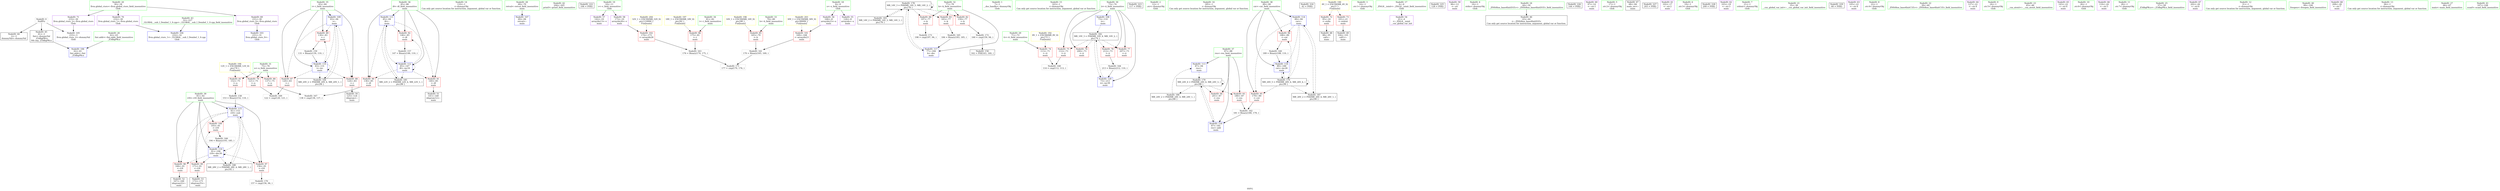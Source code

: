 digraph "SVFG" {
	label="SVFG";

	Node0x5622004cec90 [shape=record,color=grey,label="{NodeID: 0\nNullPtr}"];
	Node0x5622004cec90 -> Node0x5622004da1b0[style=solid];
	Node0x5622004cec90 -> Node0x5622004da2b0[style=solid];
	Node0x5622004cec90 -> Node0x5622004dad00[style=solid];
	Node0x5622004da620 [shape=record,color=red,label="{NodeID: 97\n156\<--91\n\<--i18\nmain\n}"];
	Node0x5622004da620 -> Node0x5622004e38f0[style=solid];
	Node0x5622004cf060 [shape=record,color=green,label="{NodeID: 14\n110\<--1\n\<--dummyObj\nCan only get source location for instruction, argument, global var or function.}"];
	Node0x5622004ddec0 [shape=record,color=yellow,style=double,label="{NodeID: 194\n12V_1 = ENCHI(MR_12V_0)\npts\{76 \}\nFun[main]}"];
	Node0x5622004ddec0 -> Node0x5622004dcf30[style=dashed];
	Node0x5622004ddec0 -> Node0x5622004dd000[style=dashed];
	Node0x5622004ddec0 -> Node0x5622004dd0d0[style=dashed];
	Node0x5622004db210 [shape=record,color=blue,label="{NodeID: 111\n85\<--94\ni8\<--\nmain\n}"];
	Node0x5622004db210 -> Node0x5622004dd820[style=dashed];
	Node0x5622004db210 -> Node0x5622004dd8f0[style=dashed];
	Node0x5622004db210 -> Node0x5622004dd9c0[style=dashed];
	Node0x5622004db210 -> Node0x5622004db2e0[style=dashed];
	Node0x5622004db210 -> Node0x5622004ec380[style=dashed];
	Node0x5622004d93f0 [shape=record,color=green,label="{NodeID: 28\n69\<--70\nretval\<--retval_field_insensitive\nmain\n}"];
	Node0x5622004d93f0 -> Node0x5622004daed0[style=solid];
	Node0x5622004d9fb0 [shape=record,color=green,label="{NodeID: 42\n204\<--205\nprintf\<--printf_field_insensitive\n}"];
	Node0x5622004f9b80 [shape=record,color=black,label="{NodeID: 222\n106 = PHI()\n}"];
	Node0x5622004dbbf0 [shape=record,color=purple,label="{NodeID: 56\n168\<--8\narrayidx23\<--x\nmain\n}"];
	Node0x5622004dbbf0 -> Node0x5622004da960[style=solid];
	Node0x5622004dc780 [shape=record,color=purple,label="{NodeID: 70\n232\<--30\nllvm.global_ctors_1\<--llvm.global_ctors\nGlob }"];
	Node0x5622004dc780 -> Node0x5622004dac00[style=solid];
	Node0x5622004e3470 [shape=record,color=grey,label="{NodeID: 167\n138 = cmp(136, 137, )\n}"];
	Node0x5622004dd340 [shape=record,color=red,label="{NodeID: 84\n197\<--77\n\<--k\nmain\n}"];
	Node0x5622004dd340 -> Node0x5622004e3d70[style=solid];
	Node0x5622004cf570 [shape=record,color=green,label="{NodeID: 1\n7\<--1\n__dso_handle\<--dummyObj\nGlob }"];
	Node0x5622004da6f0 [shape=record,color=red,label="{NodeID: 98\n166\<--91\n\<--i18\nmain\n}"];
	Node0x5622004da6f0 -> Node0x5622004db8b0[style=solid];
	Node0x5622004cf130 [shape=record,color=green,label="{NodeID: 15\n163\<--1\n\<--dummyObj\nCan only get source location for instruction, argument, global var or function.}"];
	Node0x5622004db2e0 [shape=record,color=blue,label="{NodeID: 112\n85\<--147\ni8\<--inc16\nmain\n}"];
	Node0x5622004db2e0 -> Node0x5622004dd820[style=dashed];
	Node0x5622004db2e0 -> Node0x5622004dd8f0[style=dashed];
	Node0x5622004db2e0 -> Node0x5622004dd9c0[style=dashed];
	Node0x5622004db2e0 -> Node0x5622004db2e0[style=dashed];
	Node0x5622004db2e0 -> Node0x5622004ec380[style=dashed];
	Node0x5622004d94c0 [shape=record,color=green,label="{NodeID: 29\n71\<--72\ntt\<--tt_field_insensitive\nmain\n}"];
	Node0x5622004d94c0 -> Node0x5622004dcb20[style=solid];
	Node0x5622004da0b0 [shape=record,color=green,label="{NodeID: 43\n32\<--227\n_GLOBAL__sub_I_Dembel_1_0.cpp\<--_GLOBAL__sub_I_Dembel_1_0.cpp_field_insensitive\n}"];
	Node0x5622004da0b0 -> Node0x5622004dac00[style=solid];
	Node0x5622004f9c80 [shape=record,color=black,label="{NodeID: 223\n117 = PHI()\n}"];
	Node0x5622004dbcc0 [shape=record,color=purple,label="{NodeID: 57\n142\<--10\narrayidx13\<--v\nmain\n}"];
	Node0x5622004dc880 [shape=record,color=purple,label="{NodeID: 71\n233\<--30\nllvm.global_ctors_2\<--llvm.global_ctors\nGlob }"];
	Node0x5622004dc880 -> Node0x5622004dad00[style=solid];
	Node0x5622004e35f0 [shape=record,color=grey,label="{NodeID: 168\n114 = cmp(112, 113, )\n}"];
	Node0x5622004dd410 [shape=record,color=red,label="{NodeID: 85\n165\<--79\n\<--b\nmain\n}"];
	Node0x5622004dd410 -> Node0x5622004e2b70[style=solid];
	Node0x5622004cda00 [shape=record,color=green,label="{NodeID: 2\n12\<--1\n.str\<--dummyObj\nGlob }"];
	Node0x5622004eb480 [shape=record,color=black,label="{NodeID: 182\nMR_10V_3 = PHI(MR_10V_4, MR_10V_2, )\npts\{74 \}\n}"];
	Node0x5622004eb480 -> Node0x5622004dcbf0[style=dashed];
	Node0x5622004eb480 -> Node0x5622004dccc0[style=dashed];
	Node0x5622004eb480 -> Node0x5622004dcd90[style=dashed];
	Node0x5622004eb480 -> Node0x5622004dce60[style=dashed];
	Node0x5622004eb480 -> Node0x5622004e0130[style=dashed];
	Node0x5622004da7c0 [shape=record,color=red,label="{NodeID: 99\n171\<--91\n\<--i18\nmain\n}"];
	Node0x5622004da7c0 -> Node0x5622004db980[style=solid];
	Node0x5622004cf200 [shape=record,color=green,label="{NodeID: 16\n185\<--1\n\<--dummyObj\nCan only get source location for instruction, argument, global var or function.}"];
	Node0x5622004de080 [shape=record,color=yellow,style=double,label="{NodeID: 196\n16V_1 = ENCHI(MR_16V_0)\npts\{80 \}\nFun[main]}"];
	Node0x5622004de080 -> Node0x5622004dd410[style=dashed];
	Node0x5622004db3b0 [shape=record,color=blue,label="{NodeID: 113\n87\<--94\nres\<--\nmain\n}"];
	Node0x5622004db3b0 -> Node0x5622004ea580[style=dashed];
	Node0x5622004d9590 [shape=record,color=green,label="{NodeID: 30\n73\<--74\nii\<--ii_field_insensitive\nmain\n}"];
	Node0x5622004d9590 -> Node0x5622004dcbf0[style=solid];
	Node0x5622004d9590 -> Node0x5622004dccc0[style=solid];
	Node0x5622004d9590 -> Node0x5622004dcd90[style=solid];
	Node0x5622004d9590 -> Node0x5622004dce60[style=solid];
	Node0x5622004d9590 -> Node0x5622004dafa0[style=solid];
	Node0x5622004d9590 -> Node0x5622004e0130[style=solid];
	Node0x5622004da1b0 [shape=record,color=black,label="{NodeID: 44\n2\<--3\ndummyVal\<--dummyVal\n}"];
	Node0x5622004f9d80 [shape=record,color=black,label="{NodeID: 224\n42 = PHI()\n}"];
	Node0x5622004dbd90 [shape=record,color=purple,label="{NodeID: 58\n173\<--10\narrayidx26\<--v\nmain\n}"];
	Node0x5622004dbd90 -> Node0x5622004daa30[style=solid];
	Node0x5622004dc980 [shape=record,color=red,label="{NodeID: 72\n95\<--16\n\<--stdin\nmain\n}"];
	Node0x5622004dc980 -> Node0x5622004db570[style=solid];
	Node0x5622004e3770 [shape=record,color=grey,label="{NodeID: 169\n122 = cmp(120, 121, )\n}"];
	Node0x5622004dd4e0 [shape=record,color=red,label="{NodeID: 86\n175\<--81\n\<--t\nmain\n}"];
	Node0x5622004dd4e0 -> Node0x5622004e2e70[style=solid];
	Node0x5622004ce320 [shape=record,color=green,label="{NodeID: 3\n14\<--1\n.str.1\<--dummyObj\nGlob }"];
	Node0x5622004eb980 [shape=record,color=black,label="{NodeID: 183\nMR_14V_2 = PHI(MR_14V_3, MR_14V_1, )\npts\{78 \}\n}"];
	Node0x5622004eb980 -> Node0x5622004ea080[style=dashed];
	Node0x5622004da890 [shape=record,color=red,label="{NodeID: 100\n193\<--91\n\<--i18\nmain\n}"];
	Node0x5622004da890 -> Node0x5622004e32f0[style=solid];
	Node0x5622004d8d50 [shape=record,color=green,label="{NodeID: 17\n4\<--6\n_ZStL8__ioinit\<--_ZStL8__ioinit_field_insensitive\nGlob }"];
	Node0x5622004d8d50 -> Node0x5622004dba50[style=solid];
	Node0x5622004de160 [shape=record,color=yellow,style=double,label="{NodeID: 197\n18V_1 = ENCHI(MR_18V_0)\npts\{82 \}\nFun[main]}"];
	Node0x5622004de160 -> Node0x5622004dd4e0[style=dashed];
	Node0x5622004db480 [shape=record,color=blue,label="{NodeID: 114\n89\<--94\ncnt\<--\nmain\n}"];
	Node0x5622004db480 -> Node0x5622004ddc30[style=dashed];
	Node0x5622004db480 -> Node0x5622004da550[style=dashed];
	Node0x5622004db480 -> Node0x5622004dff90[style=dashed];
	Node0x5622004db480 -> Node0x5622004e9680[style=dashed];
	Node0x5622004db480 -> Node0x5622004ecd80[style=dashed];
	Node0x5622004d9660 [shape=record,color=green,label="{NodeID: 31\n75\<--76\nn\<--n_field_insensitive\nmain\n}"];
	Node0x5622004d9660 -> Node0x5622004dcf30[style=solid];
	Node0x5622004d9660 -> Node0x5622004dd000[style=solid];
	Node0x5622004d9660 -> Node0x5622004dd0d0[style=solid];
	Node0x5622004da2b0 [shape=record,color=black,label="{NodeID: 45\n61\<--3\nfmt\<--dummyVal\n_Z3dbgPKcz\n0th arg _Z3dbgPKcz }"];
	Node0x5622004da2b0 -> Node0x5622004dae00[style=solid];
	Node0x5622004f9e80 [shape=record,color=black,label="{NodeID: 225\n128 = PHI()\n}"];
	Node0x5622004dbe60 [shape=record,color=purple,label="{NodeID: 59\n96\<--12\n\<--.str\nmain\n}"];
	Node0x5622002c9bf0 [shape=record,color=black,label="{NodeID: 156\n162 = PHI(163, 160, )\n}"];
	Node0x5622004dca50 [shape=record,color=red,label="{NodeID: 73\n101\<--21\n\<--stdout\nmain\n}"];
	Node0x5622004dca50 -> Node0x5622004db640[style=solid];
	Node0x5622004e38f0 [shape=record,color=grey,label="{NodeID: 170\n157 = cmp(156, 94, )\n}"];
	Node0x5622004dd5b0 [shape=record,color=red,label="{NodeID: 87\n120\<--83\n\<--i\nmain\n}"];
	Node0x5622004dd5b0 -> Node0x5622004e3770[style=solid];
	Node0x5622004cf450 [shape=record,color=green,label="{NodeID: 4\n16\<--1\nstdin\<--dummyObj\nGlob }"];
	Node0x5622004ebe80 [shape=record,color=black,label="{NodeID: 184\nMR_20V_2 = PHI(MR_20V_4, MR_20V_1, )\npts\{84 \}\n}"];
	Node0x5622004ebe80 -> Node0x5622004db070[style=dashed];
	Node0x5622004da960 [shape=record,color=red,label="{NodeID: 101\n169\<--168\n\<--arrayidx23\nmain\n}"];
	Node0x5622004da960 -> Node0x5622004e2b70[style=solid];
	Node0x5622004d8de0 [shape=record,color=green,label="{NodeID: 18\n8\<--9\nx\<--x_field_insensitive\nGlob }"];
	Node0x5622004d8de0 -> Node0x5622004dbb20[style=solid];
	Node0x5622004d8de0 -> Node0x5622004dbbf0[style=solid];
	Node0x5622004dfd20 [shape=record,color=blue,label="{NodeID: 115\n91\<--153\ni18\<--sub\nmain\n}"];
	Node0x5622004dfd20 -> Node0x5622004da620[style=dashed];
	Node0x5622004dfd20 -> Node0x5622004da6f0[style=dashed];
	Node0x5622004dfd20 -> Node0x5622004da7c0[style=dashed];
	Node0x5622004dfd20 -> Node0x5622004da890[style=dashed];
	Node0x5622004dfd20 -> Node0x5622004e0060[style=dashed];
	Node0x5622004dfd20 -> Node0x5622004ed280[style=dashed];
	Node0x5622004d9730 [shape=record,color=green,label="{NodeID: 32\n77\<--78\nk\<--k_field_insensitive\nmain\n}"];
	Node0x5622004d9730 -> Node0x5622004dd1a0[style=solid];
	Node0x5622004d9730 -> Node0x5622004dd270[style=solid];
	Node0x5622004d9730 -> Node0x5622004dd340[style=solid];
	Node0x5622004d9730 -> Node0x5622004dfec0[style=solid];
	Node0x5622004da380 [shape=record,color=black,label="{NodeID: 46\n43\<--44\n\<--_ZNSt8ios_base4InitD1Ev\nCan only get source location for instruction, argument, global var or function.}"];
	Node0x5622004f9f80 [shape=record,color=black,label="{NodeID: 226\n144 = PHI()\n}"];
	Node0x5622004dbf30 [shape=record,color=purple,label="{NodeID: 60\n97\<--14\n\<--.str.1\nmain\n}"];
	Node0x5622004e2570 [shape=record,color=grey,label="{NodeID: 157\n147 = Binary(146, 110, )\n}"];
	Node0x5622004e2570 -> Node0x5622004db2e0[style=solid];
	Node0x5622004dcb20 [shape=record,color=red,label="{NodeID: 74\n113\<--71\n\<--tt\nmain\n}"];
	Node0x5622004dcb20 -> Node0x5622004e35f0[style=solid];
	Node0x5622004e3a70 [shape=record,color=grey,label="{NodeID: 171\n177 = cmp(170, 176, )\n}"];
	Node0x5622004dd680 [shape=record,color=red,label="{NodeID: 88\n124\<--83\n\<--i\nmain\n}"];
	Node0x5622004dd680 -> Node0x5622004db710[style=solid];
	Node0x5622004ce410 [shape=record,color=green,label="{NodeID: 5\n17\<--1\n.str.2\<--dummyObj\nGlob }"];
	Node0x5622004ec380 [shape=record,color=black,label="{NodeID: 185\nMR_22V_2 = PHI(MR_22V_4, MR_22V_1, )\npts\{86 \}\n}"];
	Node0x5622004ec380 -> Node0x5622004db210[style=dashed];
	Node0x5622004daa30 [shape=record,color=red,label="{NodeID: 102\n174\<--173\n\<--arrayidx26\nmain\n}"];
	Node0x5622004daa30 -> Node0x5622004e2e70[style=solid];
	Node0x5622004d8e70 [shape=record,color=green,label="{NodeID: 19\n10\<--11\nv\<--v_field_insensitive\nGlob }"];
	Node0x5622004d8e70 -> Node0x5622004dbcc0[style=solid];
	Node0x5622004d8e70 -> Node0x5622004dbd90[style=solid];
	Node0x5622004dfdf0 [shape=record,color=blue,label="{NodeID: 116\n87\<--181\nres\<--add\nmain\n}"];
	Node0x5622004dfdf0 -> Node0x5622004ea580[style=dashed];
	Node0x5622004d9800 [shape=record,color=green,label="{NodeID: 33\n79\<--80\nb\<--b_field_insensitive\nmain\n}"];
	Node0x5622004d9800 -> Node0x5622004dd410[style=solid];
	Node0x5622004da480 [shape=record,color=black,label="{NodeID: 47\n68\<--94\nmain_ret\<--\nmain\n}"];
	Node0x5622004fa080 [shape=record,color=black,label="{NodeID: 227\n203 = PHI()\n}"];
	Node0x5622004dc000 [shape=record,color=purple,label="{NodeID: 61\n102\<--17\n\<--.str.2\nmain\n}"];
	Node0x5622004e26f0 [shape=record,color=grey,label="{NodeID: 158\n153 = Binary(152, 110, )\n}"];
	Node0x5622004e26f0 -> Node0x5622004dfd20[style=solid];
	Node0x5622004dcbf0 [shape=record,color=red,label="{NodeID: 75\n112\<--73\n\<--ii\nmain\n}"];
	Node0x5622004dcbf0 -> Node0x5622004e35f0[style=solid];
	Node0x5622004e3bf0 [shape=record,color=grey,label="{NodeID: 172\n160 = cmp(159, 94, )\n}"];
	Node0x5622004e3bf0 -> Node0x5622002c9bf0[style=solid];
	Node0x5622004dd750 [shape=record,color=red,label="{NodeID: 89\n130\<--83\n\<--i\nmain\n}"];
	Node0x5622004dd750 -> Node0x5622004e2870[style=solid];
	Node0x5622004ce4a0 [shape=record,color=green,label="{NodeID: 6\n19\<--1\n.str.3\<--dummyObj\nGlob }"];
	Node0x5622004ec880 [shape=record,color=black,label="{NodeID: 186\nMR_24V_2 = PHI(MR_24V_4, MR_24V_1, )\npts\{88 \}\n}"];
	Node0x5622004ec880 -> Node0x5622004db3b0[style=dashed];
	Node0x5622004dab00 [shape=record,color=blue,label="{NodeID: 103\n231\<--31\nllvm.global_ctors_0\<--\nGlob }"];
	Node0x5622004d8f00 [shape=record,color=green,label="{NodeID: 20\n30\<--34\nllvm.global_ctors\<--llvm.global_ctors_field_insensitive\nGlob }"];
	Node0x5622004d8f00 -> Node0x5622004dc680[style=solid];
	Node0x5622004d8f00 -> Node0x5622004dc780[style=solid];
	Node0x5622004d8f00 -> Node0x5622004dc880[style=solid];
	Node0x5622004dfec0 [shape=record,color=blue,label="{NodeID: 117\n77\<--184\nk\<--dec\nmain\n}"];
	Node0x5622004dfec0 -> Node0x5622004ea080[style=dashed];
	Node0x5622004d98d0 [shape=record,color=green,label="{NodeID: 34\n81\<--82\nt\<--t_field_insensitive\nmain\n}"];
	Node0x5622004d98d0 -> Node0x5622004dd4e0[style=solid];
	Node0x5622004db570 [shape=record,color=black,label="{NodeID: 48\n98\<--95\ncall\<--\nmain\n}"];
	Node0x5622004fa180 [shape=record,color=black,label="{NodeID: 228\n209 = PHI()\n}"];
	Node0x5622004dc0d0 [shape=record,color=purple,label="{NodeID: 62\n103\<--19\n\<--.str.3\nmain\n}"];
	Node0x5622004e2870 [shape=record,color=grey,label="{NodeID: 159\n131 = Binary(130, 110, )\n}"];
	Node0x5622004e2870 -> Node0x5622004db140[style=solid];
	Node0x5622004dccc0 [shape=record,color=red,label="{NodeID: 76\n200\<--73\n\<--ii\nmain\n}"];
	Node0x5622004e3d70 [shape=record,color=grey,label="{NodeID: 173\n198 = cmp(197, 94, )\n}"];
	Node0x5622004dd820 [shape=record,color=red,label="{NodeID: 90\n136\<--85\n\<--i8\nmain\n}"];
	Node0x5622004dd820 -> Node0x5622004e3470[style=solid];
	Node0x5622004ce530 [shape=record,color=green,label="{NodeID: 7\n21\<--1\nstdout\<--dummyObj\nGlob }"];
	Node0x5622004ecd80 [shape=record,color=black,label="{NodeID: 187\nMR_26V_2 = PHI(MR_26V_4, MR_26V_1, )\npts\{90 \}\n}"];
	Node0x5622004ecd80 -> Node0x5622004db480[style=dashed];
	Node0x5622004dac00 [shape=record,color=blue,label="{NodeID: 104\n232\<--32\nllvm.global_ctors_1\<--_GLOBAL__sub_I_Dembel_1_0.cpp\nGlob }"];
	Node0x5622004d8f90 [shape=record,color=green,label="{NodeID: 21\n35\<--36\n__cxx_global_var_init\<--__cxx_global_var_init_field_insensitive\n}"];
	Node0x5622004dff90 [shape=record,color=blue,label="{NodeID: 118\n89\<--189\ncnt\<--inc28\nmain\n}"];
	Node0x5622004dff90 -> Node0x5622004e9680[style=dashed];
	Node0x5622004d99a0 [shape=record,color=green,label="{NodeID: 35\n83\<--84\ni\<--i_field_insensitive\nmain\n}"];
	Node0x5622004d99a0 -> Node0x5622004dd5b0[style=solid];
	Node0x5622004d99a0 -> Node0x5622004dd680[style=solid];
	Node0x5622004d99a0 -> Node0x5622004dd750[style=solid];
	Node0x5622004d99a0 -> Node0x5622004db070[style=solid];
	Node0x5622004d99a0 -> Node0x5622004db140[style=solid];
	Node0x5622004db640 [shape=record,color=black,label="{NodeID: 49\n104\<--101\ncall1\<--\nmain\n}"];
	Node0x5622004fa280 [shape=record,color=black,label="{NodeID: 229\n60 = PHI()\n}"];
	Node0x5622004dc1a0 [shape=record,color=purple,label="{NodeID: 63\n105\<--22\n\<--.str.4\nmain\n}"];
	Node0x5622004e29f0 [shape=record,color=grey,label="{NodeID: 160\n189 = Binary(188, 110, )\n}"];
	Node0x5622004e29f0 -> Node0x5622004dff90[style=solid];
	Node0x5622004dcd90 [shape=record,color=red,label="{NodeID: 77\n207\<--73\n\<--ii\nmain\n}"];
	Node0x5622004dd8f0 [shape=record,color=red,label="{NodeID: 91\n140\<--85\n\<--i8\nmain\n}"];
	Node0x5622004dd8f0 -> Node0x5622004db7e0[style=solid];
	Node0x5622004cea30 [shape=record,color=green,label="{NodeID: 8\n22\<--1\n.str.4\<--dummyObj\nGlob }"];
	Node0x5622004ed280 [shape=record,color=black,label="{NodeID: 188\nMR_28V_2 = PHI(MR_28V_4, MR_28V_1, )\npts\{92 \}\n}"];
	Node0x5622004ed280 -> Node0x5622004dfd20[style=dashed];
	Node0x5622004dad00 [shape=record,color=blue, style = dotted,label="{NodeID: 105\n233\<--3\nllvm.global_ctors_2\<--dummyVal\nGlob }"];
	Node0x5622004d9020 [shape=record,color=green,label="{NodeID: 22\n39\<--40\n_ZNSt8ios_base4InitC1Ev\<--_ZNSt8ios_base4InitC1Ev_field_insensitive\n}"];
	Node0x5622004e0060 [shape=record,color=blue,label="{NodeID: 119\n91\<--194\ni18\<--dec30\nmain\n}"];
	Node0x5622004e0060 -> Node0x5622004da620[style=dashed];
	Node0x5622004e0060 -> Node0x5622004da6f0[style=dashed];
	Node0x5622004e0060 -> Node0x5622004da7c0[style=dashed];
	Node0x5622004e0060 -> Node0x5622004da890[style=dashed];
	Node0x5622004e0060 -> Node0x5622004e0060[style=dashed];
	Node0x5622004e0060 -> Node0x5622004ed280[style=dashed];
	Node0x5622004d9a70 [shape=record,color=green,label="{NodeID: 36\n85\<--86\ni8\<--i8_field_insensitive\nmain\n}"];
	Node0x5622004d9a70 -> Node0x5622004dd820[style=solid];
	Node0x5622004d9a70 -> Node0x5622004dd8f0[style=solid];
	Node0x5622004d9a70 -> Node0x5622004dd9c0[style=solid];
	Node0x5622004d9a70 -> Node0x5622004db210[style=solid];
	Node0x5622004d9a70 -> Node0x5622004db2e0[style=solid];
	Node0x5622004db710 [shape=record,color=black,label="{NodeID: 50\n125\<--124\nidxprom\<--\nmain\n}"];
	Node0x5622004dc270 [shape=record,color=purple,label="{NodeID: 64\n127\<--22\n\<--.str.4\nmain\n}"];
	Node0x5622004e2b70 [shape=record,color=grey,label="{NodeID: 161\n170 = Binary(165, 169, )\n}"];
	Node0x5622004e2b70 -> Node0x5622004e3a70[style=solid];
	Node0x5622004dce60 [shape=record,color=red,label="{NodeID: 78\n212\<--73\n\<--ii\nmain\n}"];
	Node0x5622004dce60 -> Node0x5622004e2ff0[style=solid];
	Node0x5622004dd9c0 [shape=record,color=red,label="{NodeID: 92\n146\<--85\n\<--i8\nmain\n}"];
	Node0x5622004dd9c0 -> Node0x5622004e2570[style=solid];
	Node0x5622004ceb00 [shape=record,color=green,label="{NodeID: 9\n24\<--1\n.str.5\<--dummyObj\nGlob }"];
	Node0x5622004dae00 [shape=record,color=blue,label="{NodeID: 106\n62\<--61\nfmt.addr\<--fmt\n_Z3dbgPKcz\n}"];
	Node0x5622004d90b0 [shape=record,color=green,label="{NodeID: 23\n45\<--46\n__cxa_atexit\<--__cxa_atexit_field_insensitive\n}"];
	Node0x5622004de6a0 [shape=record,color=yellow,style=double,label="{NodeID: 203\n30V_1 = ENCHI(MR_30V_0)\npts\{90000 \}\nFun[main]}"];
	Node0x5622004de6a0 -> Node0x5622004da960[style=dashed];
	Node0x5622004e0130 [shape=record,color=blue,label="{NodeID: 120\n73\<--213\nii\<--inc39\nmain\n}"];
	Node0x5622004e0130 -> Node0x5622004eb480[style=dashed];
	Node0x5622004d9b40 [shape=record,color=green,label="{NodeID: 37\n87\<--88\nres\<--res_field_insensitive\nmain\n}"];
	Node0x5622004d9b40 -> Node0x5622004dda90[style=solid];
	Node0x5622004d9b40 -> Node0x5622004ddb60[style=solid];
	Node0x5622004d9b40 -> Node0x5622004db3b0[style=solid];
	Node0x5622004d9b40 -> Node0x5622004dfdf0[style=solid];
	Node0x5622004db7e0 [shape=record,color=black,label="{NodeID: 51\n141\<--140\nidxprom12\<--\nmain\n}"];
	Node0x5622004dc340 [shape=record,color=purple,label="{NodeID: 65\n143\<--22\n\<--.str.4\nmain\n}"];
	Node0x5622004e2cf0 [shape=record,color=grey,label="{NodeID: 162\n181 = Binary(180, 179, )\n}"];
	Node0x5622004e2cf0 -> Node0x5622004dfdf0[style=solid];
	Node0x5622004dcf30 [shape=record,color=red,label="{NodeID: 79\n121\<--75\n\<--n\nmain\n}"];
	Node0x5622004dcf30 -> Node0x5622004e3770[style=solid];
	Node0x5622004e9680 [shape=record,color=black,label="{NodeID: 176\nMR_26V_5 = PHI(MR_26V_6, MR_26V_4, )\npts\{90 \}\n}"];
	Node0x5622004e9680 -> Node0x5622004ddc30[style=dashed];
	Node0x5622004e9680 -> Node0x5622004da550[style=dashed];
	Node0x5622004e9680 -> Node0x5622004dff90[style=dashed];
	Node0x5622004e9680 -> Node0x5622004e9680[style=dashed];
	Node0x5622004e9680 -> Node0x5622004ecd80[style=dashed];
	Node0x5622004dda90 [shape=record,color=red,label="{NodeID: 93\n180\<--87\n\<--res\nmain\n}"];
	Node0x5622004dda90 -> Node0x5622004e2cf0[style=solid];
	Node0x5622004cdaf0 [shape=record,color=green,label="{NodeID: 10\n26\<--1\n.str.6\<--dummyObj\nGlob }"];
	Node0x5622004edc80 [shape=record,color=yellow,style=double,label="{NodeID: 190\n4V_1 = ENCHI(MR_4V_0)\npts\{1 \}\nFun[main]}"];
	Node0x5622004edc80 -> Node0x5622004dc980[style=dashed];
	Node0x5622004edc80 -> Node0x5622004dca50[style=dashed];
	Node0x5622004daed0 [shape=record,color=blue,label="{NodeID: 107\n69\<--94\nretval\<--\nmain\n}"];
	Node0x5622004d9140 [shape=record,color=green,label="{NodeID: 24\n44\<--50\n_ZNSt8ios_base4InitD1Ev\<--_ZNSt8ios_base4InitD1Ev_field_insensitive\n}"];
	Node0x5622004d9140 -> Node0x5622004da380[style=solid];
	Node0x5622004de780 [shape=record,color=yellow,style=double,label="{NodeID: 204\n32V_1 = ENCHI(MR_32V_0)\npts\{110000 \}\nFun[main]}"];
	Node0x5622004de780 -> Node0x5622004daa30[style=dashed];
	Node0x5622004d9c10 [shape=record,color=green,label="{NodeID: 38\n89\<--90\ncnt\<--cnt_field_insensitive\nmain\n}"];
	Node0x5622004d9c10 -> Node0x5622004ddc30[style=solid];
	Node0x5622004d9c10 -> Node0x5622004da550[style=solid];
	Node0x5622004d9c10 -> Node0x5622004db480[style=solid];
	Node0x5622004d9c10 -> Node0x5622004dff90[style=solid];
	Node0x5622004db8b0 [shape=record,color=black,label="{NodeID: 52\n167\<--166\nidxprom22\<--\nmain\n}"];
	Node0x5622004dc410 [shape=record,color=purple,label="{NodeID: 66\n116\<--24\n\<--.str.5\nmain\n}"];
	Node0x5622004e2e70 [shape=record,color=grey,label="{NodeID: 163\n176 = Binary(174, 175, )\n}"];
	Node0x5622004e2e70 -> Node0x5622004e3a70[style=solid];
	Node0x5622004dd000 [shape=record,color=red,label="{NodeID: 80\n137\<--75\n\<--n\nmain\n}"];
	Node0x5622004dd000 -> Node0x5622004e3470[style=solid];
	Node0x5622004ddb60 [shape=record,color=red,label="{NodeID: 94\n201\<--87\n\<--res\nmain\n}"];
	Node0x5622004cdbc0 [shape=record,color=green,label="{NodeID: 11\n28\<--1\n.str.7\<--dummyObj\nGlob }"];
	Node0x5622004dafa0 [shape=record,color=blue,label="{NodeID: 108\n73\<--110\nii\<--\nmain\n}"];
	Node0x5622004dafa0 -> Node0x5622004eb480[style=dashed];
	Node0x5622004d91d0 [shape=record,color=green,label="{NodeID: 25\n57\<--58\n_Z3dbgPKcz\<--_Z3dbgPKcz_field_insensitive\n}"];
	Node0x5622004d9ce0 [shape=record,color=green,label="{NodeID: 39\n91\<--92\ni18\<--i18_field_insensitive\nmain\n}"];
	Node0x5622004d9ce0 -> Node0x5622004da620[style=solid];
	Node0x5622004d9ce0 -> Node0x5622004da6f0[style=solid];
	Node0x5622004d9ce0 -> Node0x5622004da7c0[style=solid];
	Node0x5622004d9ce0 -> Node0x5622004da890[style=solid];
	Node0x5622004d9ce0 -> Node0x5622004dfd20[style=solid];
	Node0x5622004d9ce0 -> Node0x5622004e0060[style=solid];
	Node0x5622004db980 [shape=record,color=black,label="{NodeID: 53\n172\<--171\nidxprom25\<--\nmain\n}"];
	Node0x5622004dc4e0 [shape=record,color=purple,label="{NodeID: 67\n202\<--26\n\<--.str.6\nmain\n}"];
	Node0x5622004e2ff0 [shape=record,color=grey,label="{NodeID: 164\n213 = Binary(212, 110, )\n}"];
	Node0x5622004e2ff0 -> Node0x5622004e0130[style=solid];
	Node0x5622004dd0d0 [shape=record,color=red,label="{NodeID: 81\n152\<--75\n\<--n\nmain\n}"];
	Node0x5622004dd0d0 -> Node0x5622004e26f0[style=solid];
	Node0x5622004ea080 [shape=record,color=black,label="{NodeID: 178\nMR_14V_3 = PHI(MR_14V_5, MR_14V_2, )\npts\{78 \}\n}"];
	Node0x5622004ea080 -> Node0x5622004dd1a0[style=dashed];
	Node0x5622004ea080 -> Node0x5622004dd270[style=dashed];
	Node0x5622004ea080 -> Node0x5622004dd340[style=dashed];
	Node0x5622004ea080 -> Node0x5622004dfec0[style=dashed];
	Node0x5622004ea080 -> Node0x5622004ea080[style=dashed];
	Node0x5622004ea080 -> Node0x5622004eb980[style=dashed];
	Node0x5622004ddc30 [shape=record,color=red,label="{NodeID: 95\n179\<--89\n\<--cnt\nmain\n}"];
	Node0x5622004ddc30 -> Node0x5622004e2cf0[style=solid];
	Node0x5622004cdc90 [shape=record,color=green,label="{NodeID: 12\n31\<--1\n\<--dummyObj\nCan only get source location for instruction, argument, global var or function.}"];
	Node0x5622004ddd00 [shape=record,color=yellow,style=double,label="{NodeID: 192\n8V_1 = ENCHI(MR_8V_0)\npts\{72 \}\nFun[main]}"];
	Node0x5622004ddd00 -> Node0x5622004dcb20[style=dashed];
	Node0x5622004db070 [shape=record,color=blue,label="{NodeID: 109\n83\<--94\ni\<--\nmain\n}"];
	Node0x5622004db070 -> Node0x5622004dd5b0[style=dashed];
	Node0x5622004db070 -> Node0x5622004dd680[style=dashed];
	Node0x5622004db070 -> Node0x5622004dd750[style=dashed];
	Node0x5622004db070 -> Node0x5622004db140[style=dashed];
	Node0x5622004db070 -> Node0x5622004ebe80[style=dashed];
	Node0x5622004d9260 [shape=record,color=green,label="{NodeID: 26\n62\<--63\nfmt.addr\<--fmt.addr_field_insensitive\n_Z3dbgPKcz\n}"];
	Node0x5622004d9260 -> Node0x5622004dae00[style=solid];
	Node0x5622004d9db0 [shape=record,color=green,label="{NodeID: 40\n99\<--100\nfreopen\<--freopen_field_insensitive\n}"];
	Node0x5622004dba50 [shape=record,color=purple,label="{NodeID: 54\n41\<--4\n\<--_ZStL8__ioinit\n__cxx_global_var_init\n}"];
	Node0x5622004dc5b0 [shape=record,color=purple,label="{NodeID: 68\n208\<--28\n\<--.str.7\nmain\n}"];
	Node0x5622004e3170 [shape=record,color=grey,label="{NodeID: 165\n184 = Binary(183, 185, )\n}"];
	Node0x5622004e3170 -> Node0x5622004dfec0[style=solid];
	Node0x5622004dd1a0 [shape=record,color=red,label="{NodeID: 82\n159\<--77\n\<--k\nmain\n}"];
	Node0x5622004dd1a0 -> Node0x5622004e3bf0[style=solid];
	Node0x5622004ea580 [shape=record,color=black,label="{NodeID: 179\nMR_24V_4 = PHI(MR_24V_6, MR_24V_3, )\npts\{88 \}\n}"];
	Node0x5622004ea580 -> Node0x5622004dda90[style=dashed];
	Node0x5622004ea580 -> Node0x5622004ddb60[style=dashed];
	Node0x5622004ea580 -> Node0x5622004dfdf0[style=dashed];
	Node0x5622004ea580 -> Node0x5622004ea580[style=dashed];
	Node0x5622004ea580 -> Node0x5622004ec880[style=dashed];
	Node0x5622004da550 [shape=record,color=red,label="{NodeID: 96\n188\<--89\n\<--cnt\nmain\n}"];
	Node0x5622004da550 -> Node0x5622004e29f0[style=solid];
	Node0x5622004cef90 [shape=record,color=green,label="{NodeID: 13\n94\<--1\n\<--dummyObj\nCan only get source location for instruction, argument, global var or function.}"];
	Node0x5622004db140 [shape=record,color=blue,label="{NodeID: 110\n83\<--131\ni\<--inc\nmain\n}"];
	Node0x5622004db140 -> Node0x5622004dd5b0[style=dashed];
	Node0x5622004db140 -> Node0x5622004dd680[style=dashed];
	Node0x5622004db140 -> Node0x5622004dd750[style=dashed];
	Node0x5622004db140 -> Node0x5622004db140[style=dashed];
	Node0x5622004db140 -> Node0x5622004ebe80[style=dashed];
	Node0x5622004d92f0 [shape=record,color=green,label="{NodeID: 27\n66\<--67\nmain\<--main_field_insensitive\n}"];
	Node0x5622004d9eb0 [shape=record,color=green,label="{NodeID: 41\n107\<--108\nscanf\<--scanf_field_insensitive\n}"];
	Node0x5622004dbb20 [shape=record,color=purple,label="{NodeID: 55\n126\<--8\narrayidx\<--x\nmain\n}"];
	Node0x5622004dc680 [shape=record,color=purple,label="{NodeID: 69\n231\<--30\nllvm.global_ctors_0\<--llvm.global_ctors\nGlob }"];
	Node0x5622004dc680 -> Node0x5622004dab00[style=solid];
	Node0x5622004e32f0 [shape=record,color=grey,label="{NodeID: 166\n194 = Binary(193, 185, )\n}"];
	Node0x5622004e32f0 -> Node0x5622004e0060[style=solid];
	Node0x5622004dd270 [shape=record,color=red,label="{NodeID: 83\n183\<--77\n\<--k\nmain\n}"];
	Node0x5622004dd270 -> Node0x5622004e3170[style=solid];
}
